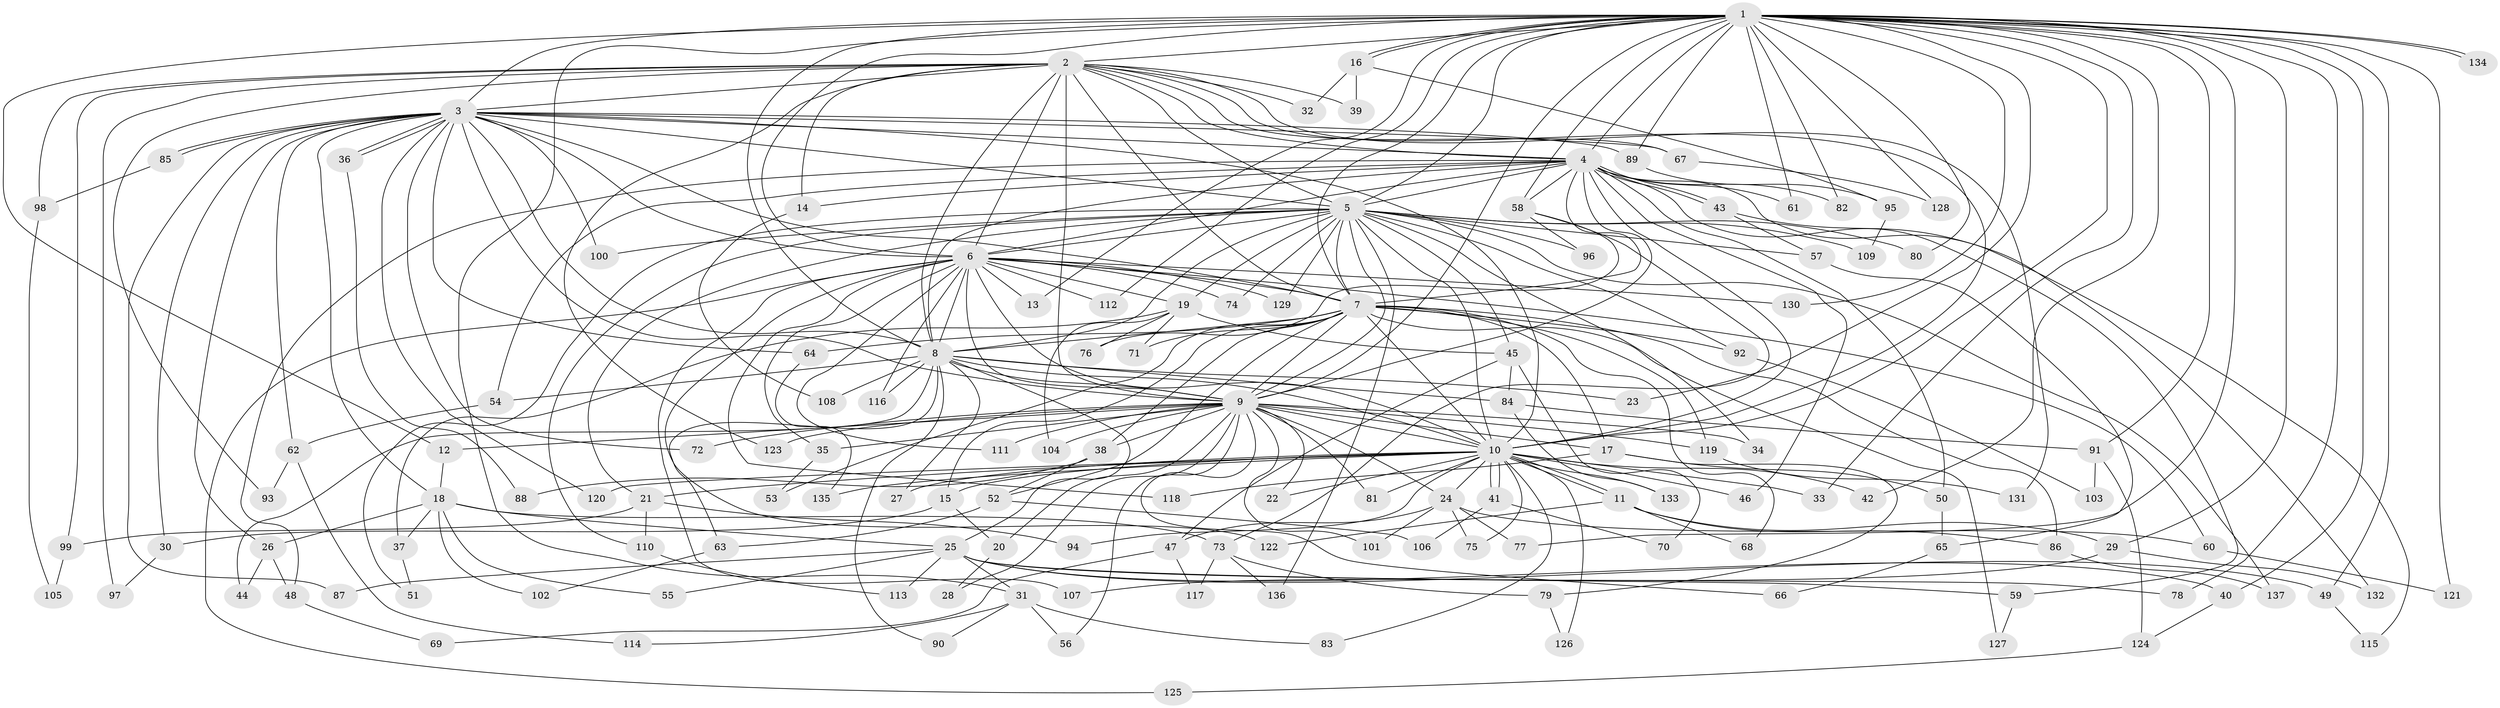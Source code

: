 // Generated by graph-tools (version 1.1) at 2025/25/03/09/25 03:25:50]
// undirected, 137 vertices, 299 edges
graph export_dot {
graph [start="1"]
  node [color=gray90,style=filled];
  1;
  2;
  3;
  4;
  5;
  6;
  7;
  8;
  9;
  10;
  11;
  12;
  13;
  14;
  15;
  16;
  17;
  18;
  19;
  20;
  21;
  22;
  23;
  24;
  25;
  26;
  27;
  28;
  29;
  30;
  31;
  32;
  33;
  34;
  35;
  36;
  37;
  38;
  39;
  40;
  41;
  42;
  43;
  44;
  45;
  46;
  47;
  48;
  49;
  50;
  51;
  52;
  53;
  54;
  55;
  56;
  57;
  58;
  59;
  60;
  61;
  62;
  63;
  64;
  65;
  66;
  67;
  68;
  69;
  70;
  71;
  72;
  73;
  74;
  75;
  76;
  77;
  78;
  79;
  80;
  81;
  82;
  83;
  84;
  85;
  86;
  87;
  88;
  89;
  90;
  91;
  92;
  93;
  94;
  95;
  96;
  97;
  98;
  99;
  100;
  101;
  102;
  103;
  104;
  105;
  106;
  107;
  108;
  109;
  110;
  111;
  112;
  113;
  114;
  115;
  116;
  117;
  118;
  119;
  120;
  121;
  122;
  123;
  124;
  125;
  126;
  127;
  128;
  129;
  130;
  131;
  132;
  133;
  134;
  135;
  136;
  137;
  1 -- 2;
  1 -- 3;
  1 -- 4;
  1 -- 5;
  1 -- 6;
  1 -- 7;
  1 -- 8;
  1 -- 9;
  1 -- 10;
  1 -- 12;
  1 -- 13;
  1 -- 16;
  1 -- 16;
  1 -- 23;
  1 -- 29;
  1 -- 31;
  1 -- 33;
  1 -- 40;
  1 -- 42;
  1 -- 49;
  1 -- 58;
  1 -- 61;
  1 -- 77;
  1 -- 78;
  1 -- 80;
  1 -- 82;
  1 -- 89;
  1 -- 91;
  1 -- 112;
  1 -- 121;
  1 -- 128;
  1 -- 130;
  1 -- 134;
  1 -- 134;
  2 -- 3;
  2 -- 4;
  2 -- 5;
  2 -- 6;
  2 -- 7;
  2 -- 8;
  2 -- 9;
  2 -- 10;
  2 -- 14;
  2 -- 32;
  2 -- 39;
  2 -- 67;
  2 -- 93;
  2 -- 97;
  2 -- 98;
  2 -- 99;
  2 -- 123;
  2 -- 131;
  3 -- 4;
  3 -- 5;
  3 -- 6;
  3 -- 7;
  3 -- 8;
  3 -- 9;
  3 -- 10;
  3 -- 18;
  3 -- 26;
  3 -- 30;
  3 -- 36;
  3 -- 36;
  3 -- 62;
  3 -- 64;
  3 -- 67;
  3 -- 72;
  3 -- 85;
  3 -- 85;
  3 -- 87;
  3 -- 89;
  3 -- 100;
  3 -- 120;
  4 -- 5;
  4 -- 6;
  4 -- 7;
  4 -- 8;
  4 -- 9;
  4 -- 10;
  4 -- 14;
  4 -- 43;
  4 -- 43;
  4 -- 46;
  4 -- 48;
  4 -- 50;
  4 -- 54;
  4 -- 58;
  4 -- 59;
  4 -- 61;
  4 -- 82;
  4 -- 132;
  5 -- 6;
  5 -- 7;
  5 -- 8;
  5 -- 9;
  5 -- 10;
  5 -- 19;
  5 -- 21;
  5 -- 34;
  5 -- 45;
  5 -- 51;
  5 -- 57;
  5 -- 74;
  5 -- 80;
  5 -- 92;
  5 -- 96;
  5 -- 100;
  5 -- 109;
  5 -- 110;
  5 -- 129;
  5 -- 136;
  5 -- 137;
  6 -- 7;
  6 -- 8;
  6 -- 9;
  6 -- 10;
  6 -- 13;
  6 -- 19;
  6 -- 35;
  6 -- 60;
  6 -- 74;
  6 -- 107;
  6 -- 111;
  6 -- 112;
  6 -- 116;
  6 -- 118;
  6 -- 122;
  6 -- 125;
  6 -- 129;
  6 -- 130;
  7 -- 8;
  7 -- 9;
  7 -- 10;
  7 -- 15;
  7 -- 17;
  7 -- 38;
  7 -- 52;
  7 -- 53;
  7 -- 64;
  7 -- 68;
  7 -- 71;
  7 -- 86;
  7 -- 92;
  7 -- 119;
  7 -- 127;
  8 -- 9;
  8 -- 10;
  8 -- 23;
  8 -- 25;
  8 -- 27;
  8 -- 44;
  8 -- 54;
  8 -- 63;
  8 -- 84;
  8 -- 90;
  8 -- 108;
  8 -- 116;
  9 -- 10;
  9 -- 12;
  9 -- 17;
  9 -- 20;
  9 -- 22;
  9 -- 24;
  9 -- 28;
  9 -- 34;
  9 -- 35;
  9 -- 38;
  9 -- 56;
  9 -- 66;
  9 -- 72;
  9 -- 81;
  9 -- 101;
  9 -- 104;
  9 -- 111;
  9 -- 119;
  9 -- 123;
  10 -- 11;
  10 -- 11;
  10 -- 15;
  10 -- 21;
  10 -- 22;
  10 -- 24;
  10 -- 27;
  10 -- 33;
  10 -- 41;
  10 -- 41;
  10 -- 42;
  10 -- 46;
  10 -- 75;
  10 -- 81;
  10 -- 83;
  10 -- 94;
  10 -- 120;
  10 -- 126;
  10 -- 133;
  10 -- 135;
  11 -- 29;
  11 -- 68;
  11 -- 86;
  11 -- 122;
  12 -- 18;
  14 -- 108;
  15 -- 20;
  15 -- 30;
  16 -- 32;
  16 -- 39;
  16 -- 95;
  17 -- 50;
  17 -- 79;
  17 -- 118;
  18 -- 25;
  18 -- 26;
  18 -- 37;
  18 -- 55;
  18 -- 73;
  18 -- 102;
  19 -- 37;
  19 -- 45;
  19 -- 71;
  19 -- 76;
  19 -- 104;
  20 -- 28;
  21 -- 94;
  21 -- 99;
  21 -- 110;
  24 -- 47;
  24 -- 60;
  24 -- 75;
  24 -- 77;
  24 -- 101;
  25 -- 31;
  25 -- 40;
  25 -- 49;
  25 -- 55;
  25 -- 59;
  25 -- 78;
  25 -- 87;
  25 -- 113;
  26 -- 44;
  26 -- 48;
  29 -- 107;
  29 -- 132;
  30 -- 97;
  31 -- 56;
  31 -- 83;
  31 -- 90;
  31 -- 114;
  35 -- 53;
  36 -- 88;
  37 -- 51;
  38 -- 52;
  38 -- 88;
  40 -- 124;
  41 -- 70;
  41 -- 106;
  43 -- 57;
  43 -- 115;
  45 -- 47;
  45 -- 70;
  45 -- 84;
  47 -- 69;
  47 -- 117;
  48 -- 69;
  49 -- 115;
  50 -- 65;
  52 -- 63;
  52 -- 106;
  54 -- 62;
  57 -- 65;
  58 -- 73;
  58 -- 76;
  58 -- 96;
  59 -- 127;
  60 -- 121;
  62 -- 93;
  62 -- 114;
  63 -- 102;
  64 -- 135;
  65 -- 66;
  67 -- 128;
  73 -- 79;
  73 -- 117;
  73 -- 136;
  79 -- 126;
  84 -- 91;
  84 -- 133;
  85 -- 98;
  86 -- 137;
  89 -- 95;
  91 -- 103;
  91 -- 124;
  92 -- 103;
  95 -- 109;
  98 -- 105;
  99 -- 105;
  110 -- 113;
  119 -- 131;
  124 -- 125;
}
